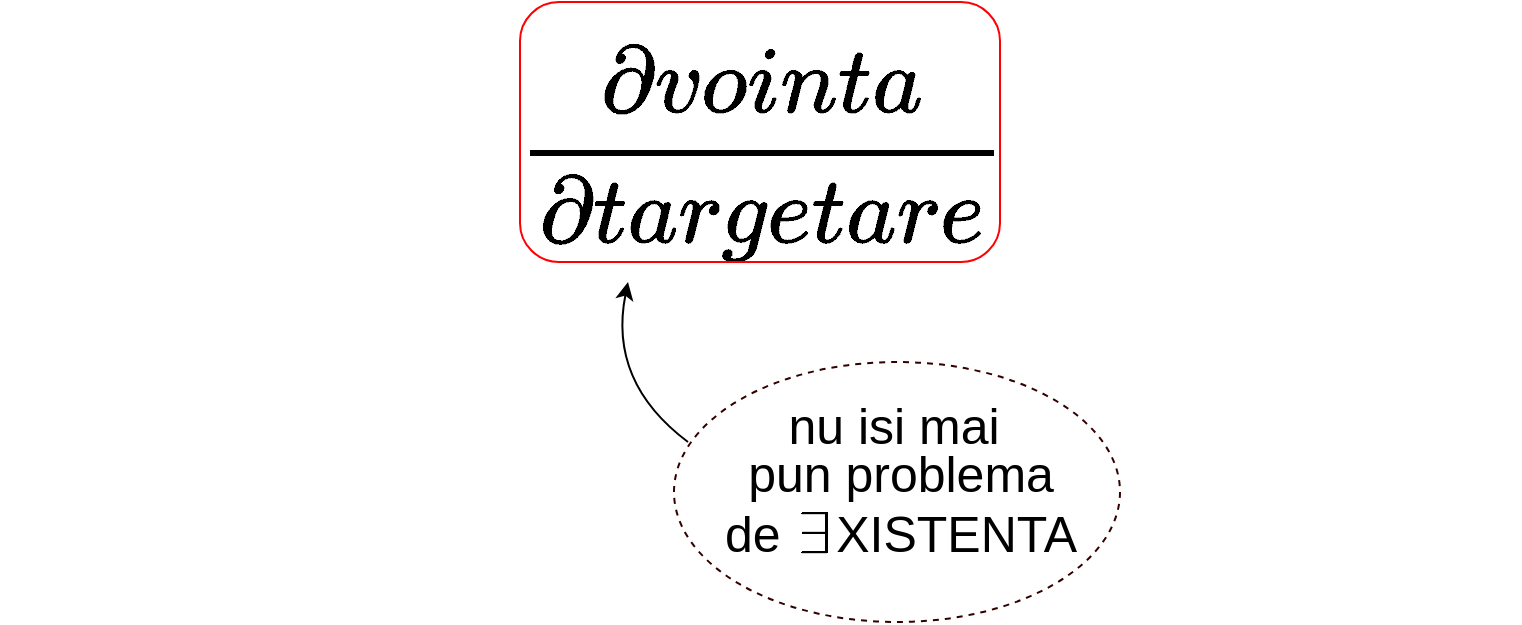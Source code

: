 <mxfile version="17.5.0" type="github">
  <diagram id="yP8jTpwPNEDYZC2t_n5d" name="Page-1">
    <mxGraphModel dx="1481" dy="739" grid="1" gridSize="10" guides="1" tooltips="1" connect="1" arrows="1" fold="1" page="1" pageScale="1" pageWidth="850" pageHeight="1100" math="1" shadow="0">
      <root>
        <mxCell id="0" />
        <mxCell id="1" parent="0" />
        <mxCell id="reQnZ2_Xy1i72cDUKDa6-1" value="&lt;font style=&quot;font-size: 40px&quot;&gt;$$\frac{\partial vointa}{\partial targetare}$$&lt;/font&gt;" style="text;html=1;align=center;verticalAlign=middle;resizable=0;points=[];autosize=1;strokeColor=none;fillColor=none;" parent="1" vertex="1">
          <mxGeometry x="-90" y="190" width="760" height="30" as="geometry" />
        </mxCell>
        <mxCell id="reQnZ2_Xy1i72cDUKDa6-2" value="" style="rounded=1;whiteSpace=wrap;html=1;fontSize=40;gradientColor=none;fillColor=none;strokeColor=#FF0000;" parent="1" vertex="1">
          <mxGeometry x="170" y="130" width="240" height="130" as="geometry" />
        </mxCell>
        <mxCell id="reQnZ2_Xy1i72cDUKDa6-3" value="&lt;span style=&quot;font-size: 25px&quot;&gt;nu isi mai&amp;nbsp;&lt;br&gt;&lt;br&gt;&lt;/span&gt;" style="text;html=1;align=center;verticalAlign=middle;resizable=0;points=[];autosize=1;strokeColor=none;fillColor=none;fontSize=40;" parent="1" vertex="1">
          <mxGeometry x="295" y="305" width="130" height="110" as="geometry" />
        </mxCell>
        <mxCell id="reQnZ2_Xy1i72cDUKDa6-4" value="pun problema&lt;br&gt;de&amp;nbsp; &amp;nbsp; XISTENTA" style="text;html=1;align=center;verticalAlign=middle;resizable=0;points=[];autosize=1;strokeColor=none;fillColor=none;fontSize=25;" parent="1" vertex="1">
          <mxGeometry x="265" y="345" width="190" height="70" as="geometry" />
        </mxCell>
        <mxCell id="reQnZ2_Xy1i72cDUKDa6-5" value="$$\exists$$" style="text;html=1;align=center;verticalAlign=middle;resizable=0;points=[];autosize=1;strokeColor=none;fillColor=none;fontSize=25;" parent="1" vertex="1">
          <mxGeometry x="247" y="376" width="140" height="40" as="geometry" />
        </mxCell>
        <mxCell id="reQnZ2_Xy1i72cDUKDa6-7" value="" style="ellipse;whiteSpace=wrap;html=1;dashed=1;fontSize=25;strokeColor=#330000;fillColor=none;gradientColor=none;" parent="1" vertex="1">
          <mxGeometry x="247" y="310" width="223" height="130" as="geometry" />
        </mxCell>
        <mxCell id="reQnZ2_Xy1i72cDUKDa6-8" value="" style="endArrow=classic;html=1;fontSize=25;curved=1;" parent="1" edge="1">
          <mxGeometry width="50" height="50" relative="1" as="geometry">
            <mxPoint x="254" y="350" as="sourcePoint" />
            <mxPoint x="224" y="270" as="targetPoint" />
            <Array as="points">
              <mxPoint x="214" y="320" />
            </Array>
          </mxGeometry>
        </mxCell>
      </root>
    </mxGraphModel>
  </diagram>
</mxfile>
